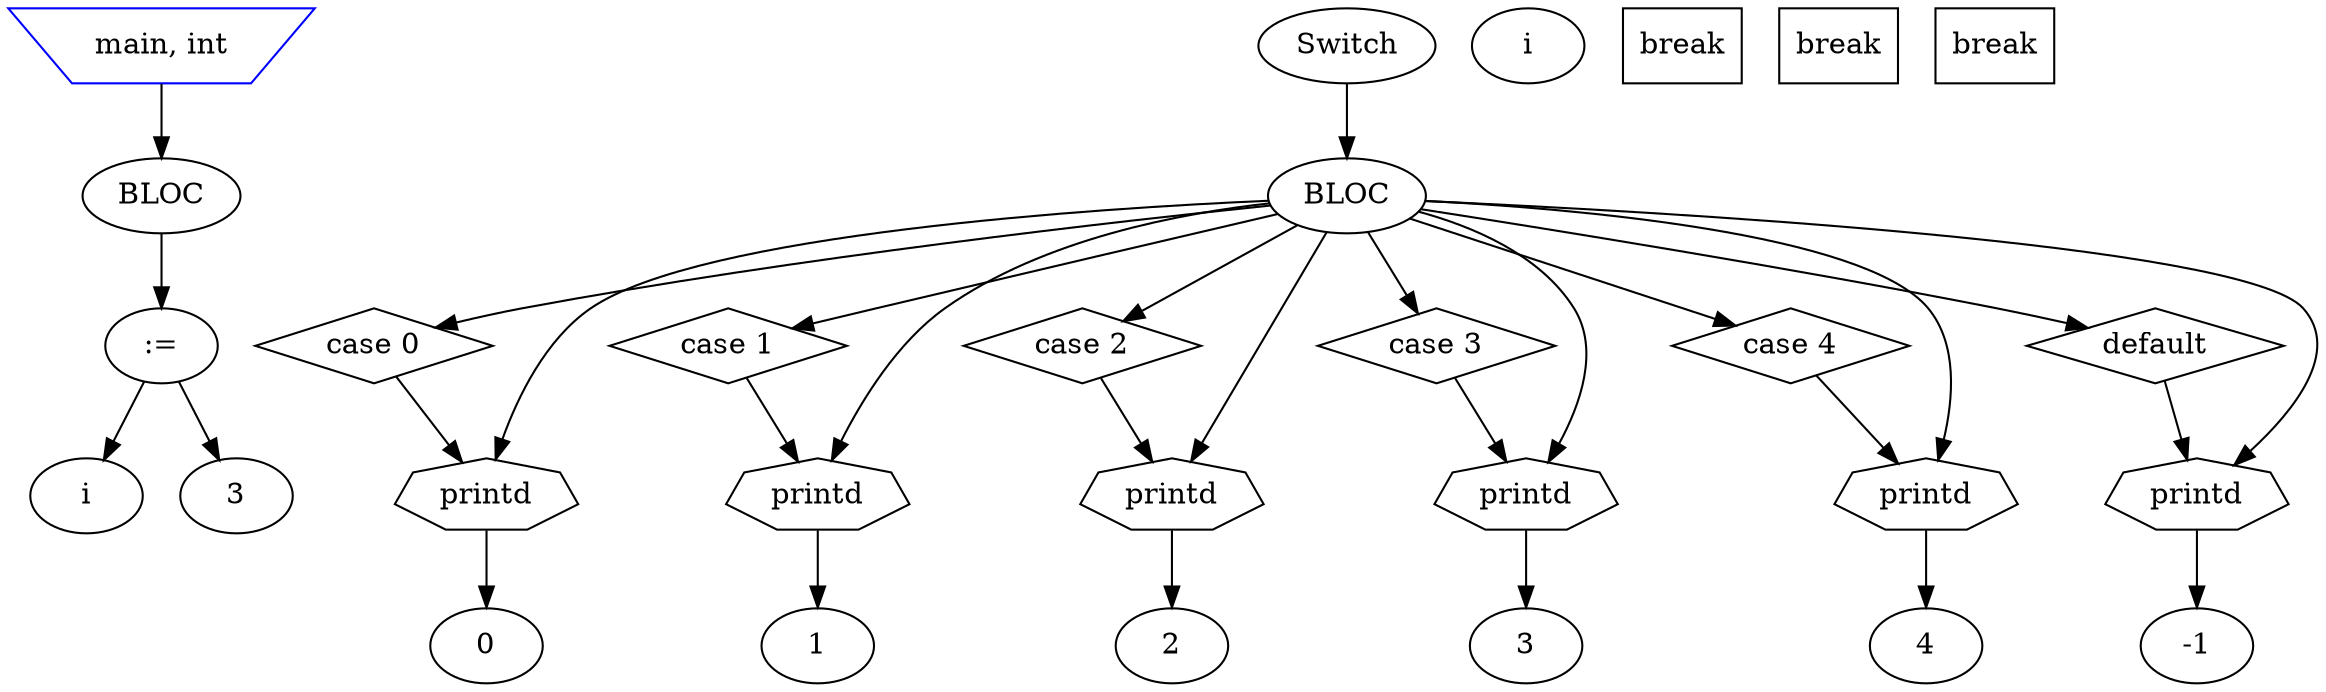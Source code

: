 digraph G {

node_0 [label="main, int" shape=invtrapezium color=blue];
node_1 [label="BLOC" shape=ellipse color=black];
node_2 [label=":=" shape=ellipse];
node_3 [label="i" shape=ellipse];
node_4 [label="3" shape=ellipse];
node_5 [label="Switch" shape=ellipse];
node_6 [label="i" shape=ellipse];
node_7 [label="BLOC" shape=ellipse color=black];
node_8 [label="case 0" shape=diamond];
node_9 [label="printd" shape=septagon];
node_10 [label="0" shape=ellipse];
node_11 [label="break" shape=rectangle];
node_12 [label="case 1" shape=diamond];
node_13 [label="printd" shape=septagon];
node_14 [label="1" shape=ellipse];
node_15 [label="break" shape=rectangle];
node_16 [label="case 2" shape=diamond];
node_17 [label="printd" shape=septagon];
node_18 [label="2" shape=ellipse];
node_19 [label="break" shape=rectangle];
node_20 [label="case 3" shape=diamond];
node_21 [label="printd" shape=septagon];
node_22 [label="3" shape=ellipse];
node_23 [label="case 4" shape=diamond];
node_24 [label="printd" shape=septagon];
node_25 [label="4" shape=ellipse];
node_26 [label="default" shape=diamond];
node_27 [label="printd" shape=septagon];
node_28 [label="-1" shape=ellipse];

node_0 -> node_1
node_2 -> node_3
node_1 -> node_2
node_2 -> node_4
node_5 -> node_7
node_8 -> node_9
node_7 -> node_8
node_9 -> node_10
node_7 -> node_9
node_12 -> node_13
node_7 -> node_12
node_13 -> node_14
node_7 -> node_13
node_16 -> node_17
node_7 -> node_16
node_17 -> node_18
node_7 -> node_17
node_20 -> node_21
node_7 -> node_20
node_21 -> node_22
node_7 -> node_21
node_23 -> node_24
node_7 -> node_23
node_24 -> node_25
node_7 -> node_24
node_26 -> node_27
node_7 -> node_26
node_27 -> node_28
node_7 -> node_27
}